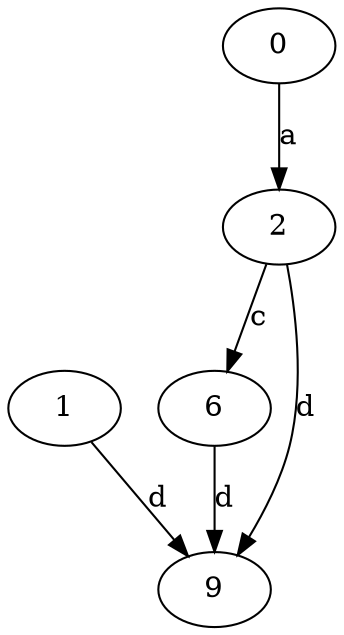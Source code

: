 strict digraph  {
1;
2;
6;
9;
0;
1 -> 9  [label=d];
2 -> 6  [label=c];
2 -> 9  [label=d];
6 -> 9  [label=d];
0 -> 2  [label=a];
}

